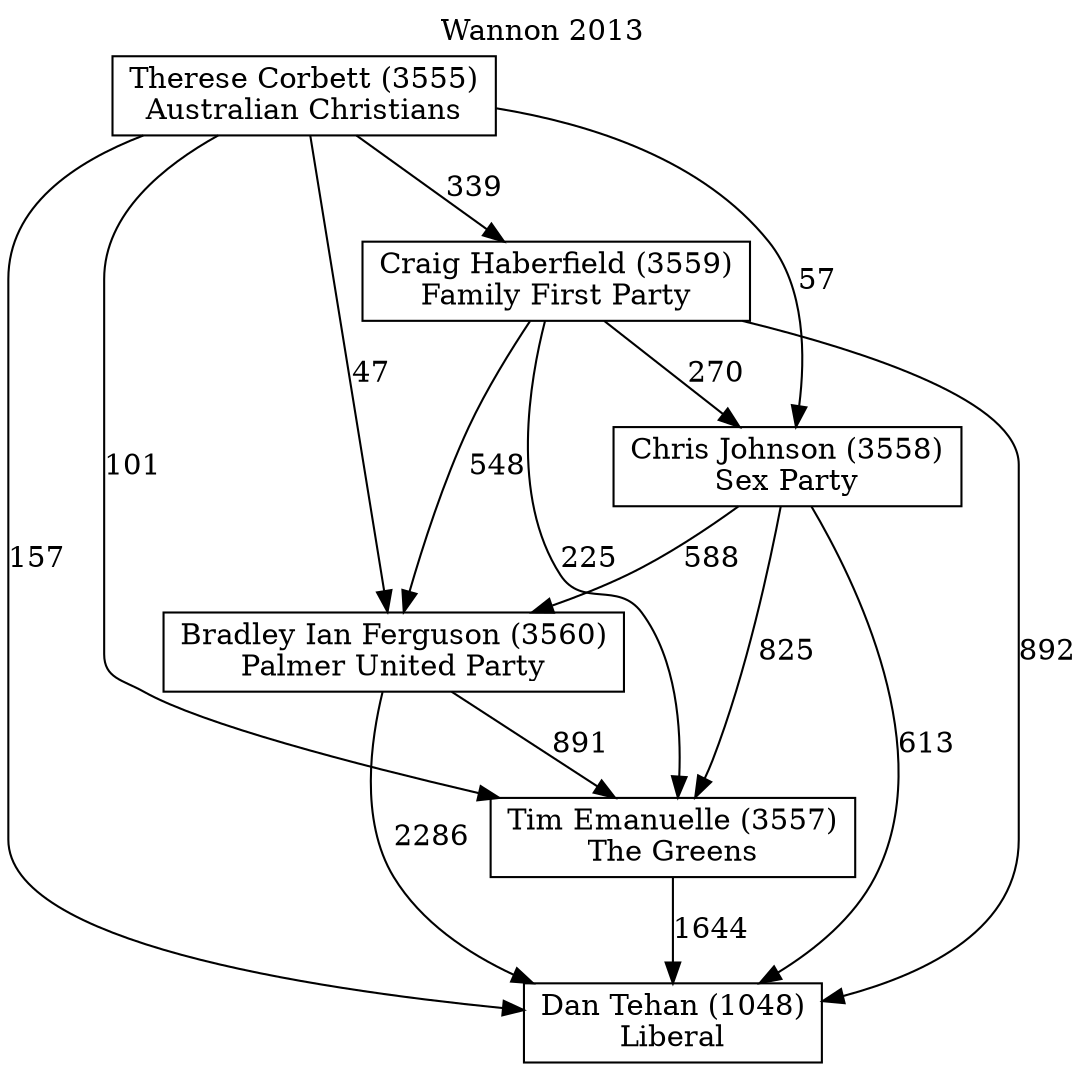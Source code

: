 // House preference flow
digraph "Dan Tehan (1048)_Wannon_2013" {
	graph [label="Wannon 2013" labelloc=t mclimit=2]
	node [shape=box]
	"Dan Tehan (1048)" [label="Dan Tehan (1048)
Liberal"]
	"Tim Emanuelle (3557)" [label="Tim Emanuelle (3557)
The Greens"]
	"Bradley Ian Ferguson (3560)" [label="Bradley Ian Ferguson (3560)
Palmer United Party"]
	"Chris Johnson (3558)" [label="Chris Johnson (3558)
Sex Party"]
	"Craig Haberfield (3559)" [label="Craig Haberfield (3559)
Family First Party"]
	"Therese Corbett (3555)" [label="Therese Corbett (3555)
Australian Christians"]
	"Tim Emanuelle (3557)" -> "Dan Tehan (1048)" [label=1644]
	"Bradley Ian Ferguson (3560)" -> "Tim Emanuelle (3557)" [label=891]
	"Chris Johnson (3558)" -> "Bradley Ian Ferguson (3560)" [label=588]
	"Craig Haberfield (3559)" -> "Chris Johnson (3558)" [label=270]
	"Therese Corbett (3555)" -> "Craig Haberfield (3559)" [label=339]
	"Bradley Ian Ferguson (3560)" -> "Dan Tehan (1048)" [label=2286]
	"Chris Johnson (3558)" -> "Dan Tehan (1048)" [label=613]
	"Craig Haberfield (3559)" -> "Dan Tehan (1048)" [label=892]
	"Therese Corbett (3555)" -> "Dan Tehan (1048)" [label=157]
	"Therese Corbett (3555)" -> "Chris Johnson (3558)" [label=57]
	"Craig Haberfield (3559)" -> "Bradley Ian Ferguson (3560)" [label=548]
	"Therese Corbett (3555)" -> "Bradley Ian Ferguson (3560)" [label=47]
	"Chris Johnson (3558)" -> "Tim Emanuelle (3557)" [label=825]
	"Craig Haberfield (3559)" -> "Tim Emanuelle (3557)" [label=225]
	"Therese Corbett (3555)" -> "Tim Emanuelle (3557)" [label=101]
}
